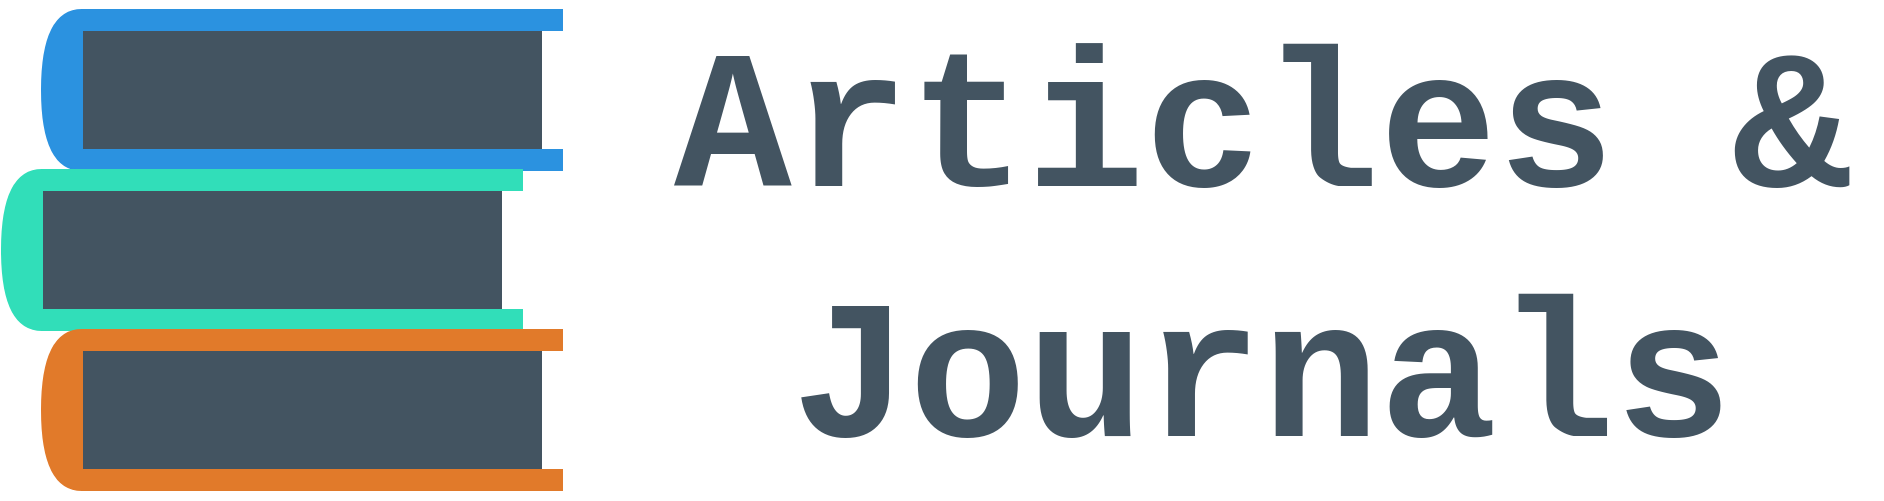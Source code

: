 <mxfile version="24.7.8">
  <diagram name="Seite-1" id="Dj4wUDYHk3GcHYugClgZ">
    <mxGraphModel dx="1430" dy="830" grid="1" gridSize="10" guides="1" tooltips="1" connect="1" arrows="1" fold="1" page="1" pageScale="1" pageWidth="827" pageHeight="1169" math="0" shadow="0">
      <root>
        <mxCell id="0" />
        <mxCell id="1" parent="0" />
        <mxCell id="1hgW0FSnuLrLsOq6jUeU-5" value="" style="rounded=0;whiteSpace=wrap;html=1;strokeColor=none;fillColor=#435461;" vertex="1" parent="1">
          <mxGeometry x="80" y="50" width="230" height="60" as="geometry" />
        </mxCell>
        <mxCell id="1hgW0FSnuLrLsOq6jUeU-1" value="" style="rounded=0;whiteSpace=wrap;html=1;strokeColor=#2B92E0;fillColor=#2B92E0;" vertex="1" parent="1">
          <mxGeometry x="80" y="40" width="240" height="10" as="geometry" />
        </mxCell>
        <mxCell id="1hgW0FSnuLrLsOq6jUeU-2" value="" style="shape=or;whiteSpace=wrap;html=1;rotation=-180;strokeColor=#2B92E0;fillColor=#2B92E0;" vertex="1" parent="1">
          <mxGeometry x="60" y="40" width="20" height="80" as="geometry" />
        </mxCell>
        <mxCell id="1hgW0FSnuLrLsOq6jUeU-3" value="" style="rounded=0;whiteSpace=wrap;html=1;strokeColor=#2B92E0;fillColor=#2B92E0;" vertex="1" parent="1">
          <mxGeometry x="80" y="110" width="240" height="10" as="geometry" />
        </mxCell>
        <mxCell id="1hgW0FSnuLrLsOq6jUeU-6" value="" style="rounded=0;whiteSpace=wrap;html=1;strokeColor=none;fillColor=#435461;" vertex="1" parent="1">
          <mxGeometry x="60" y="130" width="230" height="60" as="geometry" />
        </mxCell>
        <mxCell id="1hgW0FSnuLrLsOq6jUeU-7" value="" style="rounded=0;whiteSpace=wrap;html=1;strokeColor=#31DEB9;fillColor=#31DEB9;" vertex="1" parent="1">
          <mxGeometry x="60" y="120" width="240" height="10" as="geometry" />
        </mxCell>
        <mxCell id="1hgW0FSnuLrLsOq6jUeU-8" value="" style="shape=or;whiteSpace=wrap;html=1;rotation=-180;strokeColor=#31DEB9;fillColor=#31DEB9;" vertex="1" parent="1">
          <mxGeometry x="40" y="120" width="20" height="80" as="geometry" />
        </mxCell>
        <mxCell id="1hgW0FSnuLrLsOq6jUeU-9" value="" style="rounded=0;whiteSpace=wrap;html=1;strokeColor=#31DEB9;fillColor=#31DEB9;" vertex="1" parent="1">
          <mxGeometry x="60" y="190" width="240" height="10" as="geometry" />
        </mxCell>
        <mxCell id="1hgW0FSnuLrLsOq6jUeU-11" value="" style="rounded=0;whiteSpace=wrap;html=1;strokeColor=none;fillColor=#435461;" vertex="1" parent="1">
          <mxGeometry x="80" y="210" width="230" height="60" as="geometry" />
        </mxCell>
        <mxCell id="1hgW0FSnuLrLsOq6jUeU-12" value="" style="rounded=0;whiteSpace=wrap;html=1;strokeColor=#E17A2A;fillColor=#E17A2A;" vertex="1" parent="1">
          <mxGeometry x="80" y="200" width="240" height="10" as="geometry" />
        </mxCell>
        <mxCell id="1hgW0FSnuLrLsOq6jUeU-13" value="" style="shape=or;whiteSpace=wrap;html=1;rotation=-180;strokeColor=#E17A2A;fillColor=#E17A2A;" vertex="1" parent="1">
          <mxGeometry x="60" y="200" width="20" height="80" as="geometry" />
        </mxCell>
        <mxCell id="1hgW0FSnuLrLsOq6jUeU-14" value="" style="rounded=0;whiteSpace=wrap;html=1;strokeColor=#E17A2A;fillColor=#E17A2A;" vertex="1" parent="1">
          <mxGeometry x="80" y="270" width="240" height="10" as="geometry" />
        </mxCell>
        <mxCell id="1hgW0FSnuLrLsOq6jUeU-15" value="&lt;span style=&quot;font-size: 98px;&quot;&gt;&lt;font color=&quot;#435461&quot; face=&quot;Courier New&quot;&gt;&lt;b&gt;Articles &amp;amp;&lt;br&gt;Journals&lt;/b&gt;&lt;/font&gt;&lt;/span&gt;" style="text;html=1;align=center;verticalAlign=middle;whiteSpace=wrap;rounded=0;" vertex="1" parent="1">
          <mxGeometry x="360" y="40" width="620" height="240" as="geometry" />
        </mxCell>
      </root>
    </mxGraphModel>
  </diagram>
</mxfile>
